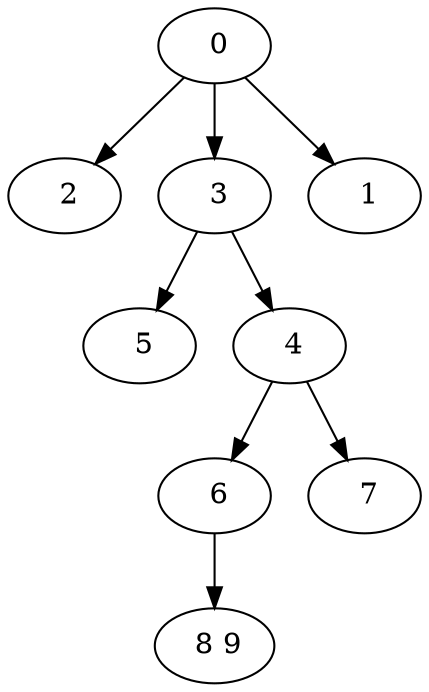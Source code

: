 digraph mytree {
" 0" -> " 2";
" 0" -> " 3";
" 0" -> " 1";
" 2";
" 3" -> " 5";
" 3" -> " 4";
" 5";
" 4" -> " 6";
" 4" -> " 7";
" 6" -> " 8 9";
" 7";
" 8 9";
" 1";
}
